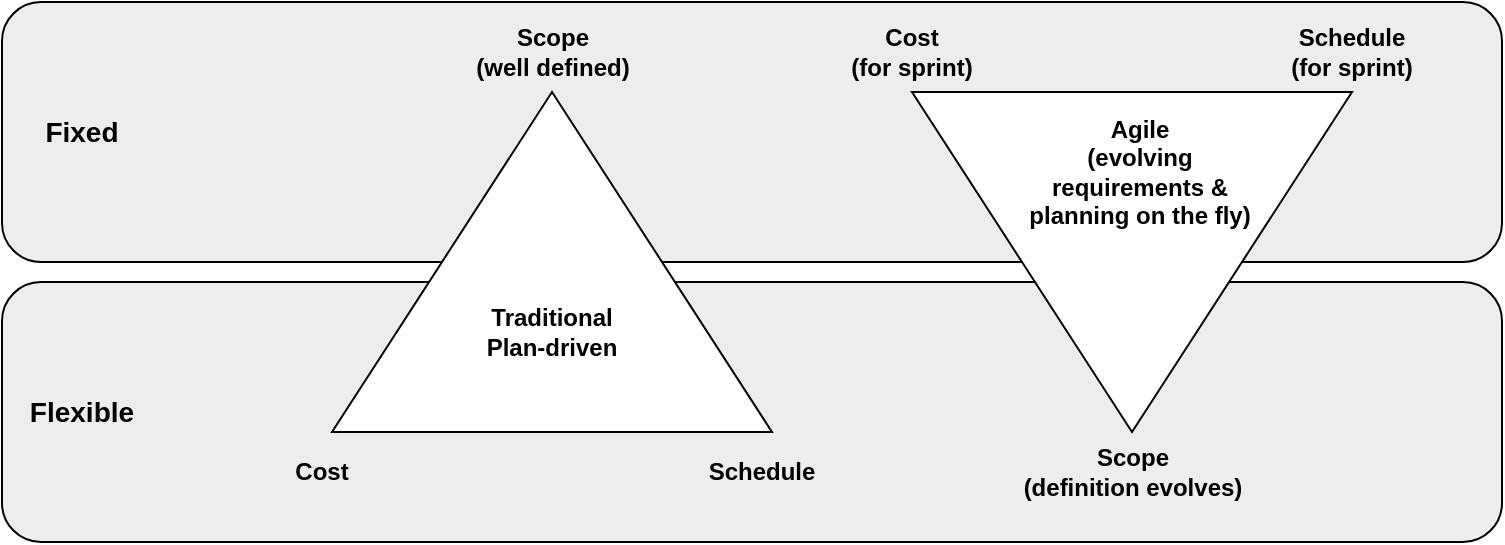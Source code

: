 <mxfile version="26.0.1">
  <diagram name="Page-1" id="xB2KGPDMb64g68ENrzL8">
    <mxGraphModel dx="1277" dy="895" grid="1" gridSize="10" guides="1" tooltips="1" connect="1" arrows="1" fold="1" page="1" pageScale="1" pageWidth="850" pageHeight="1100" math="0" shadow="0">
      <root>
        <mxCell id="0" />
        <mxCell id="1" parent="0" />
        <mxCell id="FsNgGGdD4rKOkY8G807n-1" value=" " style="rounded=1;whiteSpace=wrap;html=1;fillColor=#EDEDED;" vertex="1" parent="1">
          <mxGeometry x="50" y="250" width="750" height="130" as="geometry" />
        </mxCell>
        <mxCell id="FsNgGGdD4rKOkY8G807n-2" value="" style="rounded=1;whiteSpace=wrap;html=1;fillColor=#EDEDED;" vertex="1" parent="1">
          <mxGeometry x="50" y="390" width="750" height="130" as="geometry" />
        </mxCell>
        <mxCell id="FsNgGGdD4rKOkY8G807n-3" value="&lt;b&gt;&lt;font style=&quot;font-size: 14px;&quot;&gt;Fixed&lt;/font&gt;&lt;/b&gt;" style="text;html=1;align=center;verticalAlign=middle;whiteSpace=wrap;rounded=0;" vertex="1" parent="1">
          <mxGeometry x="60" y="300" width="60" height="30" as="geometry" />
        </mxCell>
        <mxCell id="FsNgGGdD4rKOkY8G807n-4" value="Flexible" style="text;html=1;align=center;verticalAlign=middle;whiteSpace=wrap;rounded=0;fontStyle=1;fontSize=14;" vertex="1" parent="1">
          <mxGeometry x="60" y="440" width="60" height="30" as="geometry" />
        </mxCell>
        <mxCell id="FsNgGGdD4rKOkY8G807n-5" value="" style="triangle;whiteSpace=wrap;html=1;rotation=-90;" vertex="1" parent="1">
          <mxGeometry x="240" y="270" width="170" height="220" as="geometry" />
        </mxCell>
        <mxCell id="FsNgGGdD4rKOkY8G807n-6" value="" style="triangle;whiteSpace=wrap;html=1;rotation=90;" vertex="1" parent="1">
          <mxGeometry x="530" y="270" width="170" height="220" as="geometry" />
        </mxCell>
        <mxCell id="FsNgGGdD4rKOkY8G807n-7" value="Cost" style="text;html=1;align=center;verticalAlign=middle;whiteSpace=wrap;rounded=0;fontStyle=1" vertex="1" parent="1">
          <mxGeometry x="180" y="470" width="60" height="30" as="geometry" />
        </mxCell>
        <mxCell id="FsNgGGdD4rKOkY8G807n-8" value="Schedule" style="text;html=1;align=center;verticalAlign=middle;whiteSpace=wrap;rounded=0;fontStyle=1" vertex="1" parent="1">
          <mxGeometry x="400" y="470" width="60" height="30" as="geometry" />
        </mxCell>
        <mxCell id="FsNgGGdD4rKOkY8G807n-9" value="Scope&lt;br&gt;(well defined)" style="text;html=1;align=center;verticalAlign=middle;whiteSpace=wrap;rounded=0;fontStyle=1" vertex="1" parent="1">
          <mxGeometry x="277.5" y="260" width="95" height="30" as="geometry" />
        </mxCell>
        <mxCell id="FsNgGGdD4rKOkY8G807n-10" value="Scope&lt;br&gt;(definition evolves)" style="text;html=1;align=center;verticalAlign=middle;whiteSpace=wrap;rounded=0;fontStyle=1" vertex="1" parent="1">
          <mxGeometry x="558.75" y="470" width="112.5" height="30" as="geometry" />
        </mxCell>
        <mxCell id="FsNgGGdD4rKOkY8G807n-11" value="Cost &lt;br&gt;(for sprint)" style="text;html=1;align=center;verticalAlign=middle;whiteSpace=wrap;rounded=0;fontStyle=1" vertex="1" parent="1">
          <mxGeometry x="470" y="260" width="70" height="30" as="geometry" />
        </mxCell>
        <mxCell id="FsNgGGdD4rKOkY8G807n-12" value="Schedule&lt;br&gt;(for sprint)" style="text;html=1;align=center;verticalAlign=middle;whiteSpace=wrap;rounded=0;fontStyle=1" vertex="1" parent="1">
          <mxGeometry x="690" y="260" width="70" height="30" as="geometry" />
        </mxCell>
        <mxCell id="FsNgGGdD4rKOkY8G807n-13" value="Traditional Plan-driven" style="text;html=1;align=center;verticalAlign=middle;whiteSpace=wrap;rounded=0;fontStyle=1" vertex="1" parent="1">
          <mxGeometry x="290" y="400" width="70" height="30" as="geometry" />
        </mxCell>
        <mxCell id="FsNgGGdD4rKOkY8G807n-14" value="Agile &lt;br&gt;(evolving requirements &amp;amp; planning on the fly)" style="text;html=1;align=center;verticalAlign=middle;whiteSpace=wrap;rounded=0;fontStyle=1" vertex="1" parent="1">
          <mxGeometry x="558.75" y="320" width="120" height="30" as="geometry" />
        </mxCell>
      </root>
    </mxGraphModel>
  </diagram>
</mxfile>
